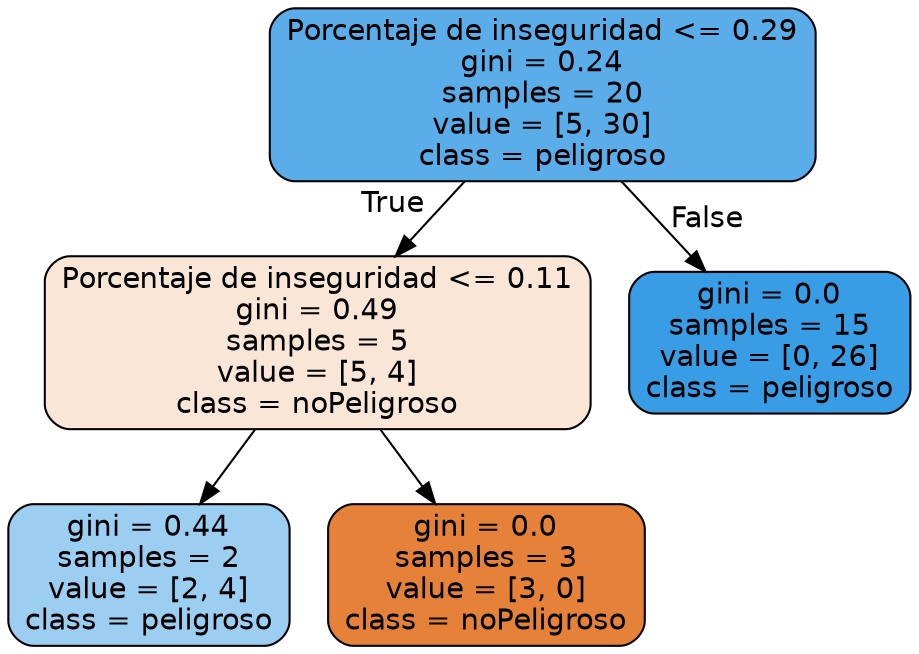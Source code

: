 digraph Tree {
node [shape=box, style="filled, rounded", color="black", fontname="helvetica"] ;
edge [fontname="helvetica"] ;
0 [label="Porcentaje de inseguridad <= 0.29\ngini = 0.24\nsamples = 20\nvalue = [5, 30]\nclass = peligroso", fillcolor="#5aade9"] ;
1 [label="Porcentaje de inseguridad <= 0.11\ngini = 0.49\nsamples = 5\nvalue = [5, 4]\nclass = noPeligroso", fillcolor="#fae6d7"] ;
0 -> 1 [labeldistance=2.5, labelangle=45, headlabel="True"] ;
2 [label="gini = 0.44\nsamples = 2\nvalue = [2, 4]\nclass = peligroso", fillcolor="#9ccef2"] ;
1 -> 2 ;
3 [label="gini = 0.0\nsamples = 3\nvalue = [3, 0]\nclass = noPeligroso", fillcolor="#e58139"] ;
1 -> 3 ;
4 [label="gini = 0.0\nsamples = 15\nvalue = [0, 26]\nclass = peligroso", fillcolor="#399de5"] ;
0 -> 4 [labeldistance=2.5, labelangle=-45, headlabel="False"] ;
}
